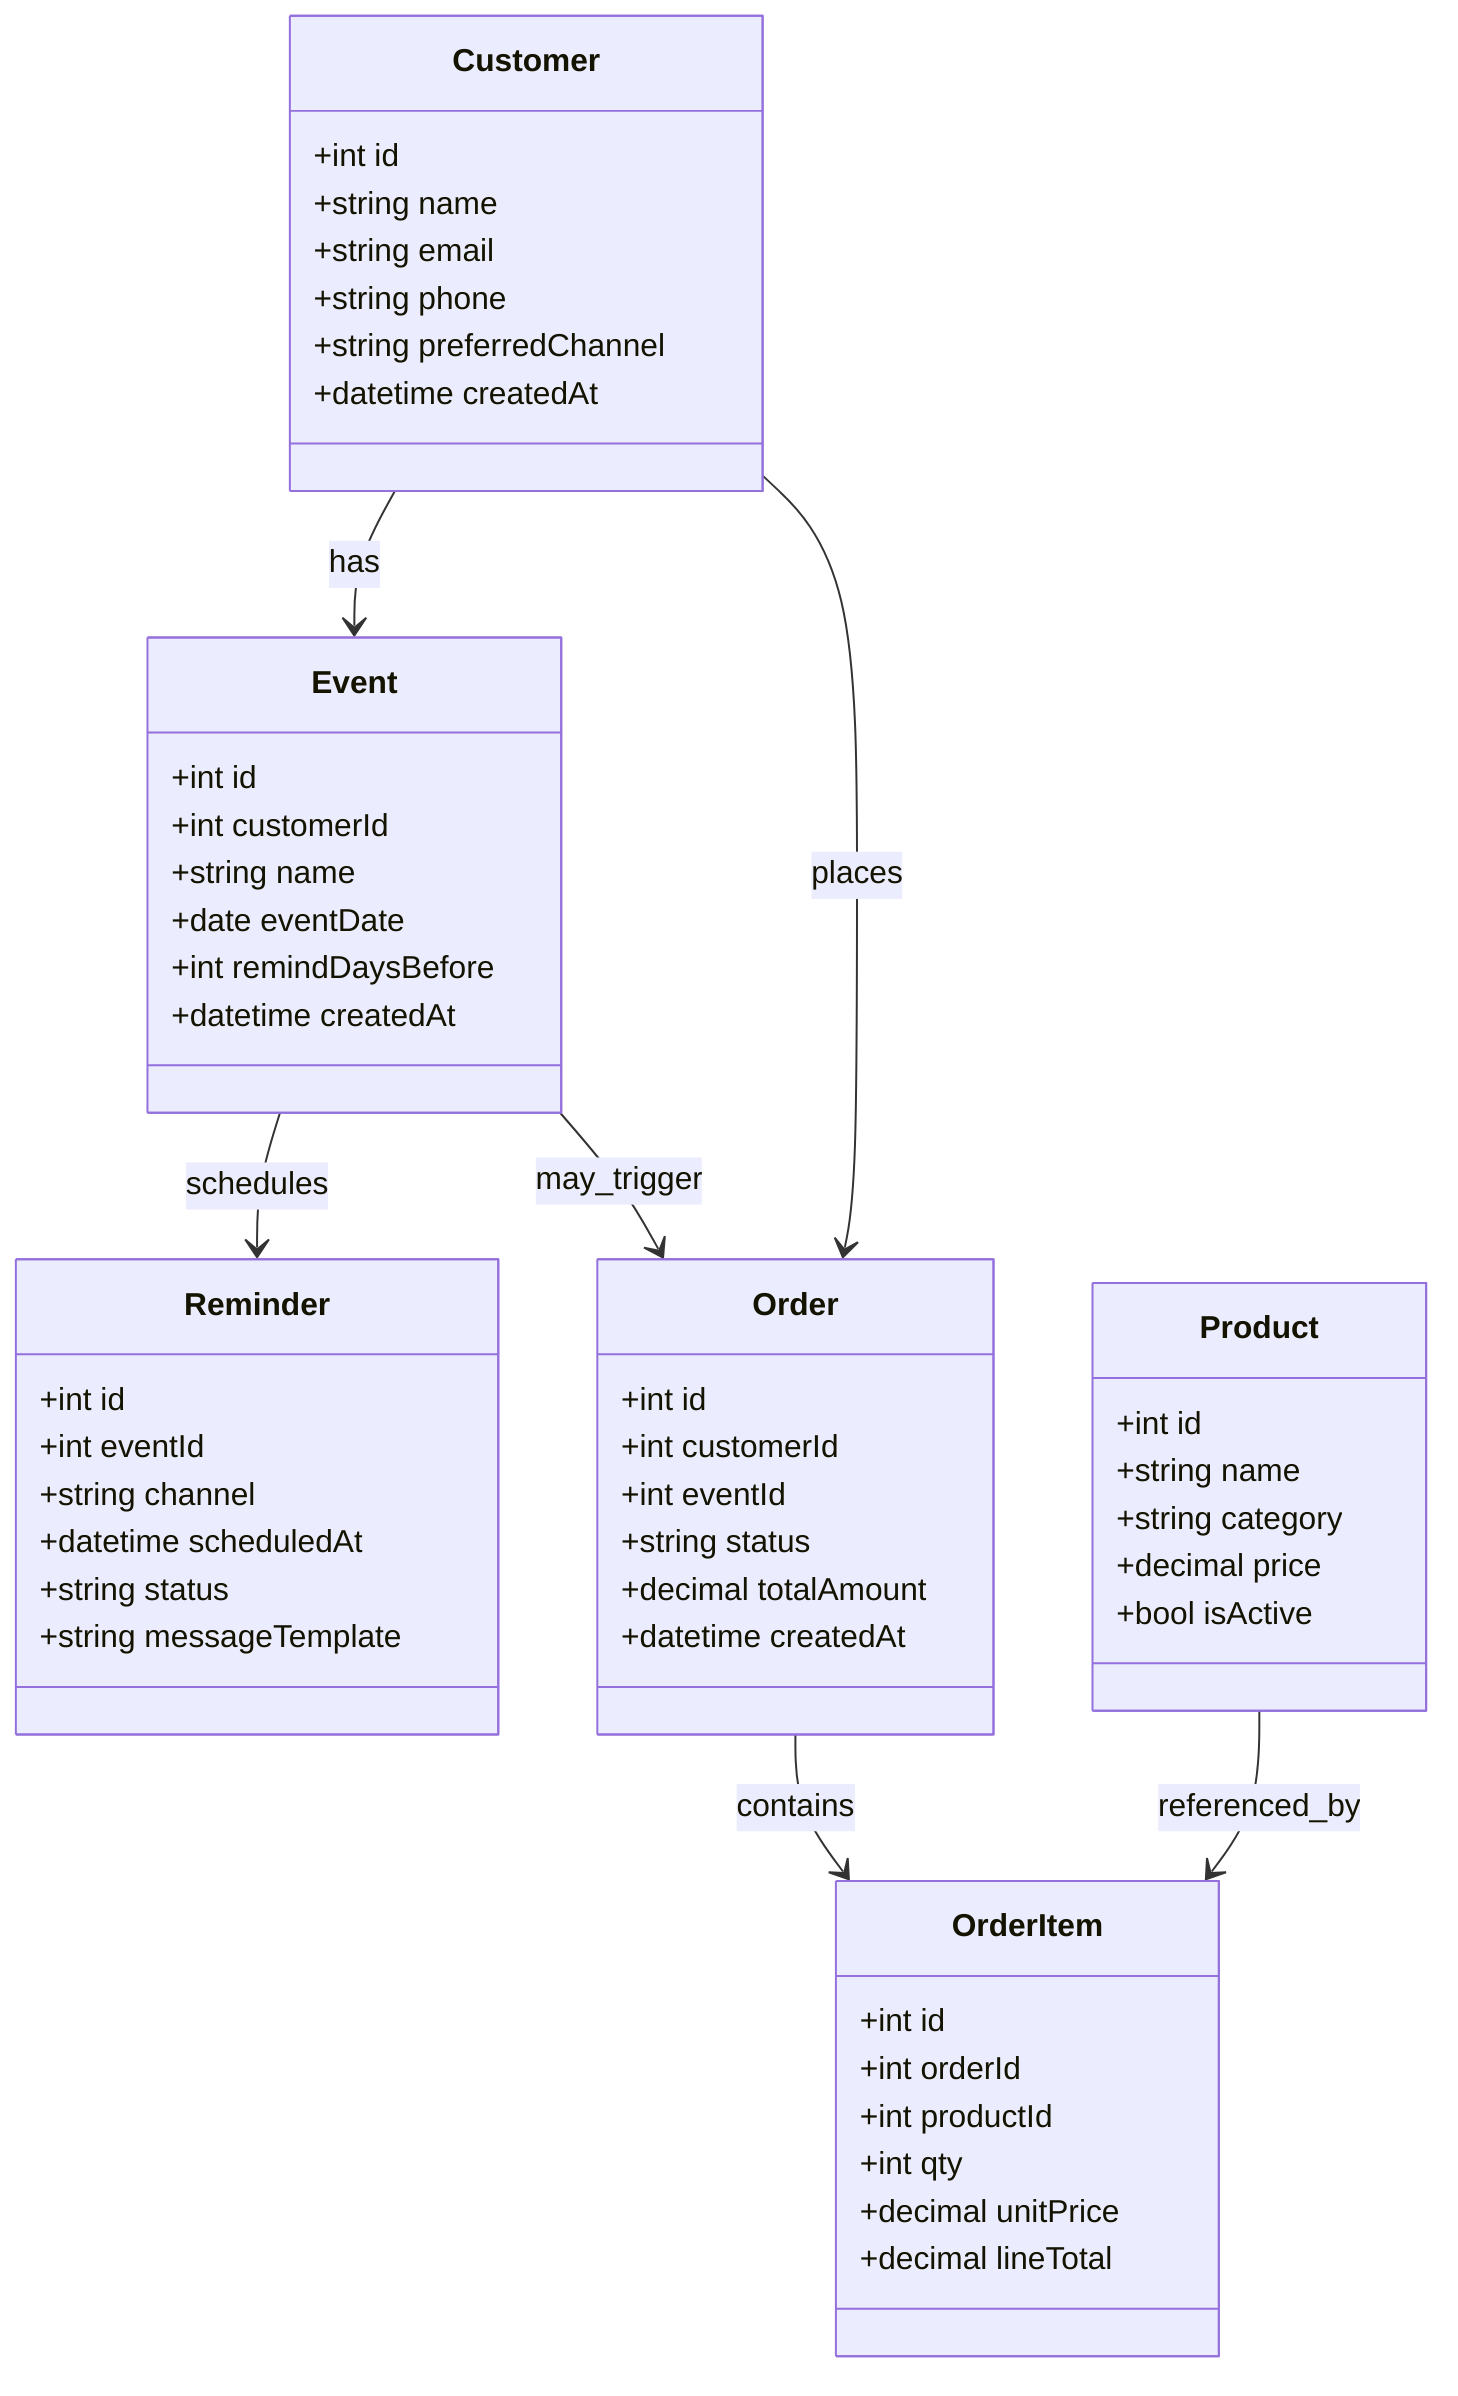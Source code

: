 classDiagram
class Customer {
  +int id
  +string name
  +string email
  +string phone
  +string preferredChannel
  +datetime createdAt
}

class Event {
  +int id
  +int customerId
  +string name
  +date eventDate
  +int remindDaysBefore
  +datetime createdAt
}

class Reminder {
  +int id
  +int eventId
  +string channel
  +datetime scheduledAt
  +string status
  +string messageTemplate
}

class Order {
  +int id
  +int customerId
  +int eventId
  +string status
  +decimal totalAmount
  +datetime createdAt
}

class OrderItem {
  +int id
  +int orderId
  +int productId
  +int qty
  +decimal unitPrice
  +decimal lineTotal
}

class Product {
  +int id
  +string name
  +string category
  +decimal price
  +bool isActive
}

Customer --> Event : has
Event --> Reminder : schedules
Customer --> Order : places
Event --> Order : may_trigger
Order --> OrderItem : contains
Product --> OrderItem : referenced_by